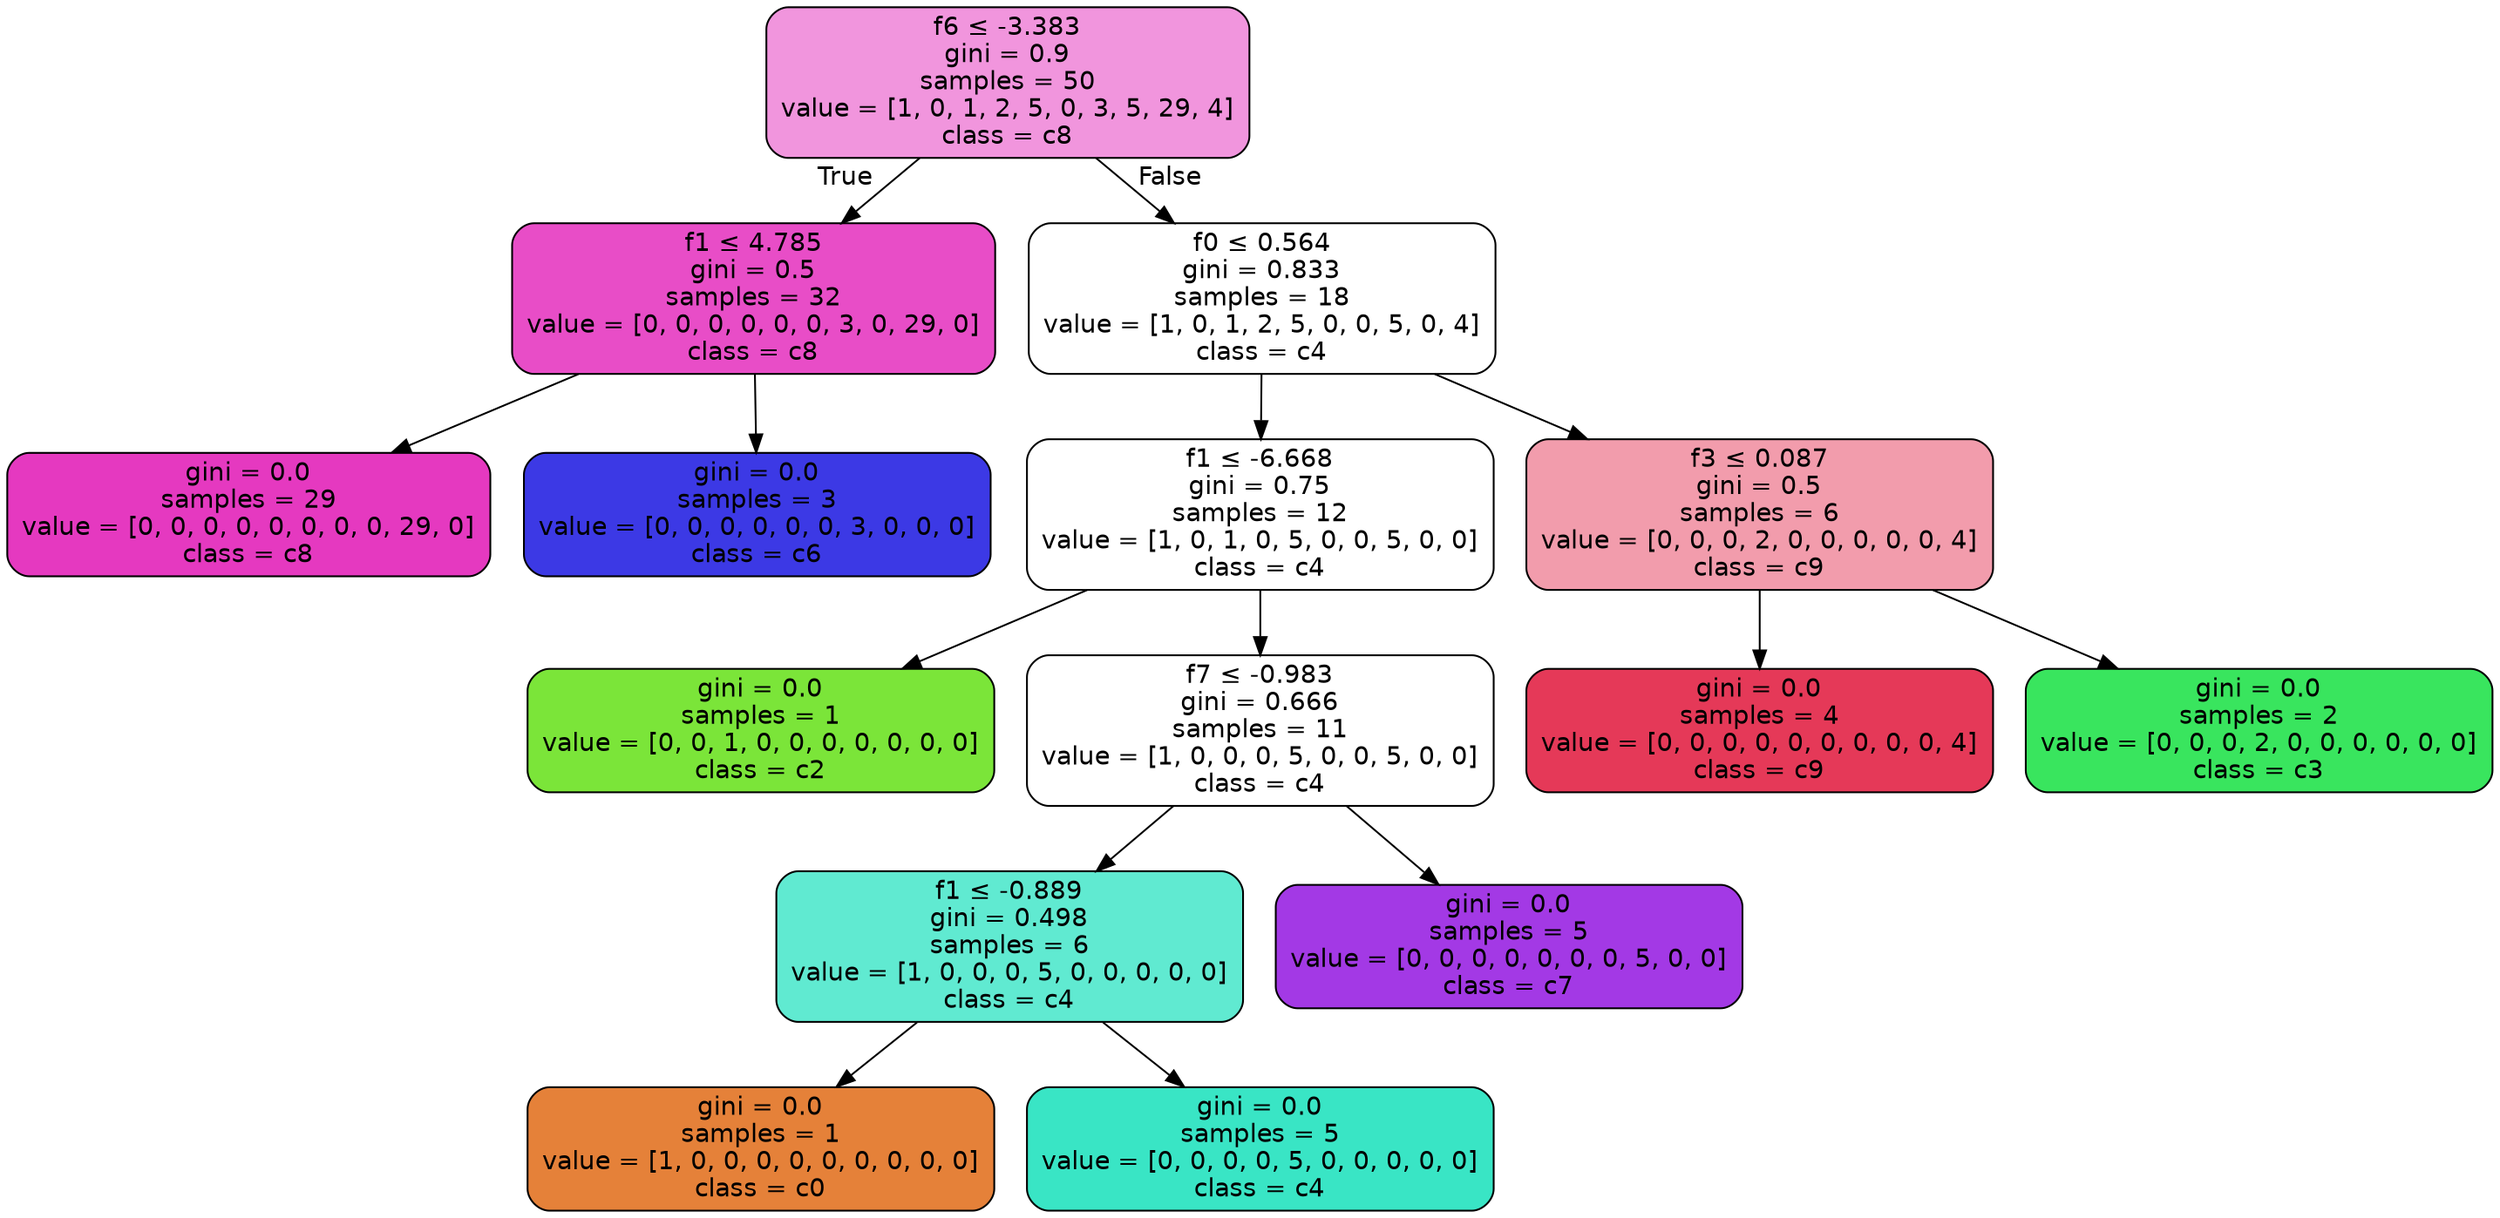 digraph Tree {
node [shape=box, style="filled, rounded", color="black", fontname=helvetica] ;
edge [fontname=helvetica] ;
0 [label=<f6 &le; -3.383<br/>gini = 0.9<br/>samples = 50<br/>value = [1, 0, 1, 2, 5, 0, 3, 5, 29, 4]<br/>class = c8>, fillcolor="#e539c088"] ;
1 [label=<f1 &le; 4.785<br/>gini = 0.5<br/>samples = 32<br/>value = [0, 0, 0, 0, 0, 0, 3, 0, 29, 0]<br/>class = c8>, fillcolor="#e539c0e5"] ;
0 -> 1 [labeldistance=2.5, labelangle=45, headlabel="True"] ;
2 [label=<gini = 0.0<br/>samples = 29<br/>value = [0, 0, 0, 0, 0, 0, 0, 0, 29, 0]<br/>class = c8>, fillcolor="#e539c0ff"] ;
1 -> 2 ;
3 [label=<gini = 0.0<br/>samples = 3<br/>value = [0, 0, 0, 0, 0, 0, 3, 0, 0, 0]<br/>class = c6>, fillcolor="#3c39e5ff"] ;
1 -> 3 ;
4 [label=<f0 &le; 0.564<br/>gini = 0.833<br/>samples = 18<br/>value = [1, 0, 1, 2, 5, 0, 0, 5, 0, 4]<br/>class = c4>, fillcolor="#39e5c500"] ;
0 -> 4 [labeldistance=2.5, labelangle=-45, headlabel="False"] ;
5 [label=<f1 &le; -6.668<br/>gini = 0.75<br/>samples = 12<br/>value = [1, 0, 1, 0, 5, 0, 0, 5, 0, 0]<br/>class = c4>, fillcolor="#39e5c500"] ;
4 -> 5 ;
6 [label=<gini = 0.0<br/>samples = 1<br/>value = [0, 0, 1, 0, 0, 0, 0, 0, 0, 0]<br/>class = c2>, fillcolor="#7be539ff"] ;
5 -> 6 ;
7 [label=<f7 &le; -0.983<br/>gini = 0.666<br/>samples = 11<br/>value = [1, 0, 0, 0, 5, 0, 0, 5, 0, 0]<br/>class = c4>, fillcolor="#39e5c500"] ;
5 -> 7 ;
8 [label=<f1 &le; -0.889<br/>gini = 0.498<br/>samples = 6<br/>value = [1, 0, 0, 0, 5, 0, 0, 0, 0, 0]<br/>class = c4>, fillcolor="#39e5c5cc"] ;
7 -> 8 ;
9 [label=<gini = 0.0<br/>samples = 1<br/>value = [1, 0, 0, 0, 0, 0, 0, 0, 0, 0]<br/>class = c0>, fillcolor="#e58139ff"] ;
8 -> 9 ;
10 [label=<gini = 0.0<br/>samples = 5<br/>value = [0, 0, 0, 0, 5, 0, 0, 0, 0, 0]<br/>class = c4>, fillcolor="#39e5c5ff"] ;
8 -> 10 ;
11 [label=<gini = 0.0<br/>samples = 5<br/>value = [0, 0, 0, 0, 0, 0, 0, 5, 0, 0]<br/>class = c7>, fillcolor="#a339e5ff"] ;
7 -> 11 ;
12 [label=<f3 &le; 0.087<br/>gini = 0.5<br/>samples = 6<br/>value = [0, 0, 0, 2, 0, 0, 0, 0, 0, 4]<br/>class = c9>, fillcolor="#e539587f"] ;
4 -> 12 ;
13 [label=<gini = 0.0<br/>samples = 4<br/>value = [0, 0, 0, 0, 0, 0, 0, 0, 0, 4]<br/>class = c9>, fillcolor="#e53958ff"] ;
12 -> 13 ;
14 [label=<gini = 0.0<br/>samples = 2<br/>value = [0, 0, 0, 2, 0, 0, 0, 0, 0, 0]<br/>class = c3>, fillcolor="#39e55eff"] ;
12 -> 14 ;
}
